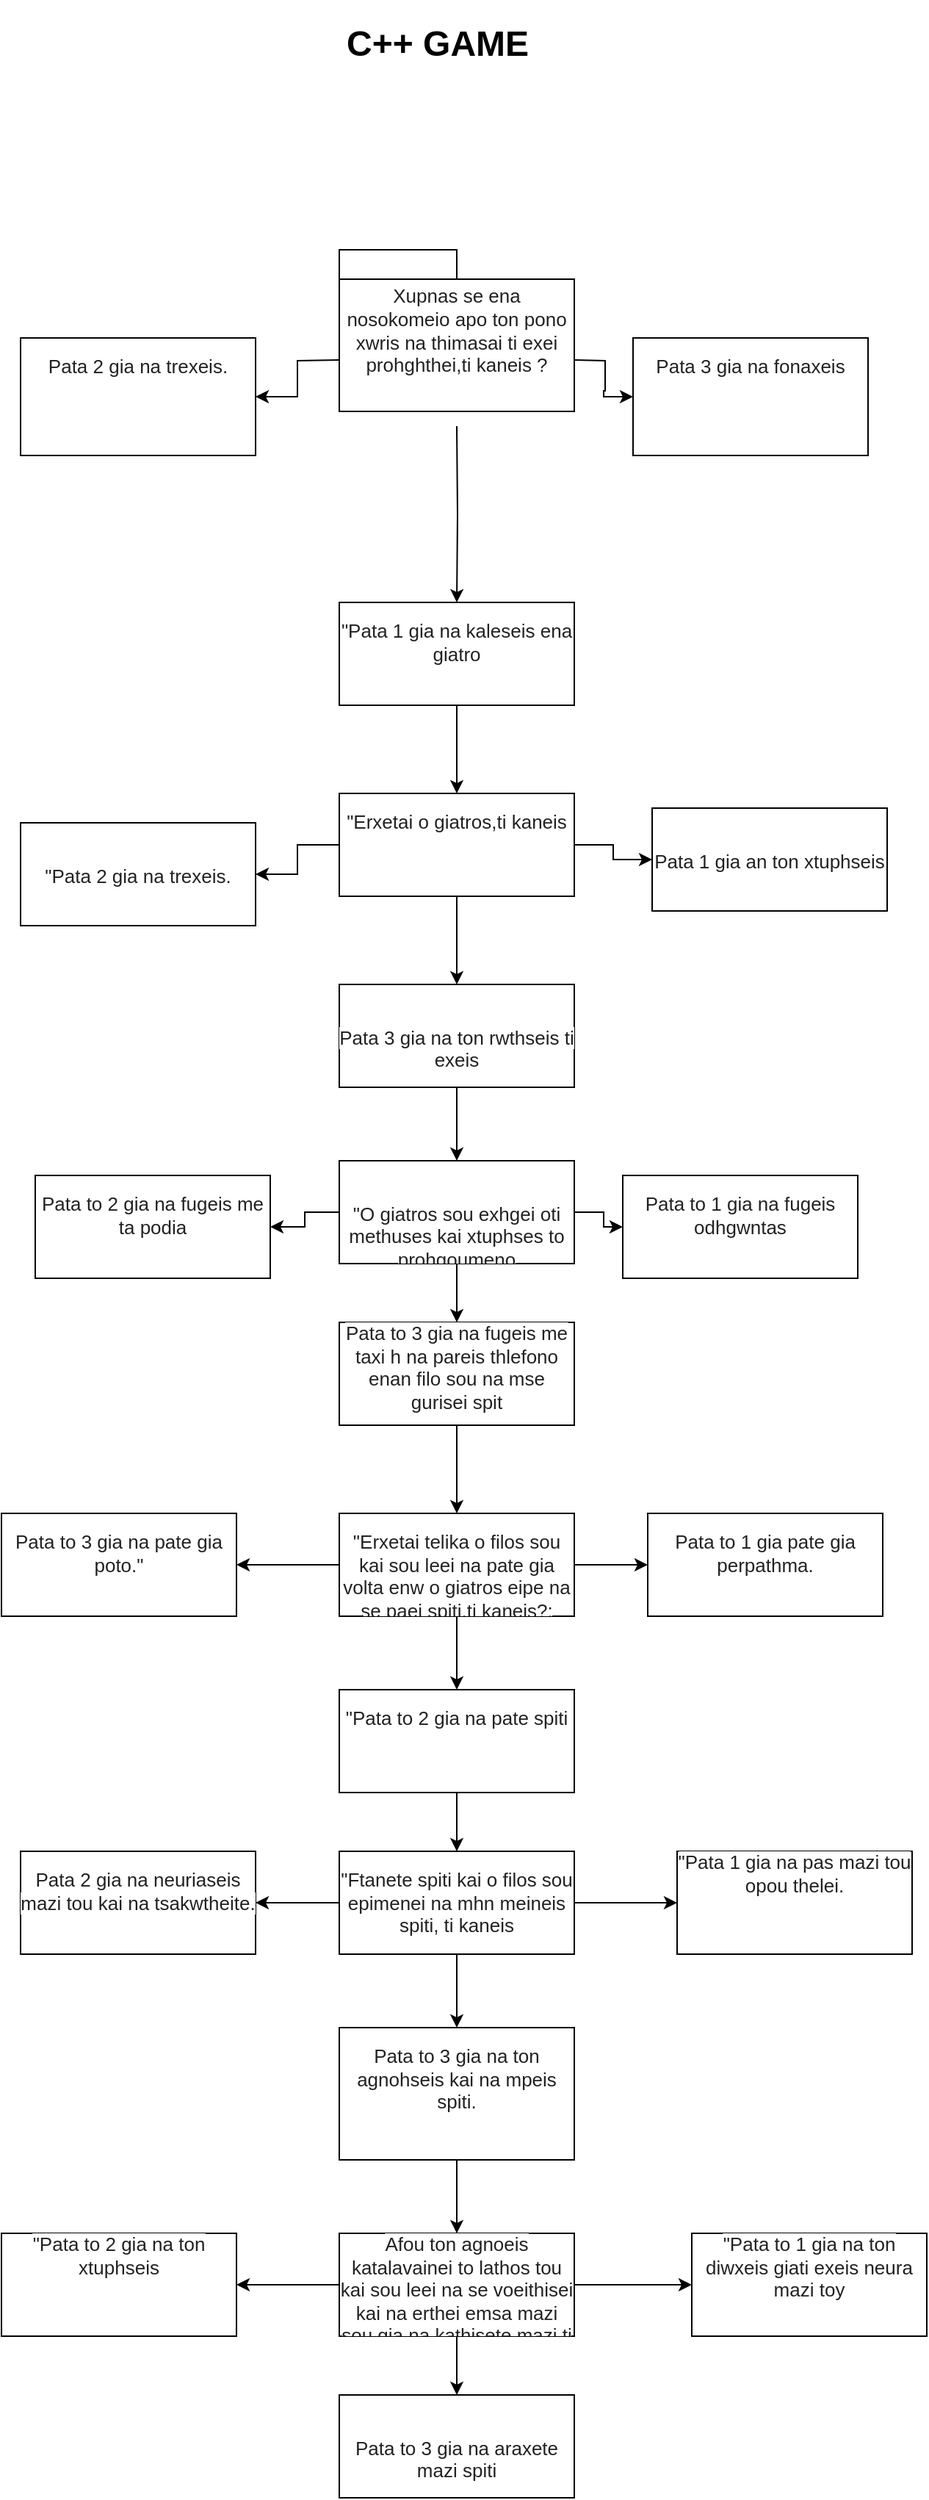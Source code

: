 <mxfile version="16.5.1" type="device"><diagram name="Page-1" id="929967ad-93f9-6ef4-fab6-5d389245f69c"><mxGraphModel dx="1108" dy="553" grid="1" gridSize="10" guides="1" tooltips="1" connect="1" arrows="1" fold="1" page="1" pageScale="1.5" pageWidth="2336" pageHeight="1654" background="none" math="0" shadow="0"><root><mxCell id="0" style=";html=1;"/><mxCell id="1" style=";html=1;" parent="0"/><mxCell id="RrKXoUtleqqM8RPlZuQg-36" value="" style="edgeStyle=orthogonalEdgeStyle;rounded=0;orthogonalLoop=1;jettySize=auto;html=1;" parent="1" target="1672d66443f91eb5-5" edge="1"><mxGeometry relative="1" as="geometry"><mxPoint x="870" y="450" as="sourcePoint"/></mxGeometry></mxCell><mxCell id="RrKXoUtleqqM8RPlZuQg-37" value="" style="edgeStyle=orthogonalEdgeStyle;rounded=0;orthogonalLoop=1;jettySize=auto;html=1;" parent="1" target="RrKXoUtleqqM8RPlZuQg-2" edge="1"><mxGeometry relative="1" as="geometry"><mxPoint x="950" y="405" as="sourcePoint"/></mxGeometry></mxCell><mxCell id="RrKXoUtleqqM8RPlZuQg-38" value="" style="edgeStyle=orthogonalEdgeStyle;rounded=0;orthogonalLoop=1;jettySize=auto;html=1;" parent="1" target="1672d66443f91eb5-4" edge="1"><mxGeometry relative="1" as="geometry"><mxPoint x="790" y="405" as="sourcePoint"/></mxGeometry></mxCell><mxCell id="1672d66443f91eb5-2" value="&lt;span style=&quot;color: rgb(34 , 34 , 34) ; font-family: &amp;#34;arial&amp;#34; , &amp;#34;helvetica&amp;#34; , sans-serif ; font-size: small ; font-weight: 400 ; background-color: rgb(255 , 255 , 255)&quot;&gt;Xupnas se ena nosokomeio apo ton pono xwris na thimasai ti exei prohghthei,ti kaneis ?&lt;/span&gt;" style="shape=folder;tabWidth=80;tabHeight=20;tabPosition=left;strokeWidth=1;html=1;whiteSpace=wrap;align=center;fontSize=12;fontStyle=1" parent="1" vertex="1"><mxGeometry x="790" y="330" width="160" height="110" as="geometry"/></mxCell><mxCell id="1672d66443f91eb5-4" value="&lt;p&gt;&lt;span style=&quot;color: rgb(34 , 34 , 34) ; font-family: &amp;#34;arial&amp;#34; , &amp;#34;helvetica&amp;#34; , sans-serif ; font-size: small ; font-weight: 400 ; background-color: rgb(255 , 255 , 255)&quot;&gt;Pata 2 gia na trexeis.&lt;/span&gt;&lt;br&gt;&lt;/p&gt;" style="shape=rect;html=1;overflow=fill;whiteSpace=wrap;align=center;fontStyle=1" parent="1" vertex="1"><mxGeometry x="573" y="390" width="160" height="80" as="geometry"/></mxCell><mxCell id="RrKXoUtleqqM8RPlZuQg-39" value="" style="edgeStyle=orthogonalEdgeStyle;rounded=0;orthogonalLoop=1;jettySize=auto;html=1;" parent="1" source="1672d66443f91eb5-5" target="1672d66443f91eb5-8" edge="1"><mxGeometry relative="1" as="geometry"/></mxCell><mxCell id="1672d66443f91eb5-5" value="&lt;p&gt;&lt;span style=&quot;color: rgb(34 , 34 , 34) ; font-family: &amp;#34;arial&amp;#34; , &amp;#34;helvetica&amp;#34; , sans-serif ; font-size: small ; font-weight: 400 ; background-color: rgb(255 , 255 , 255)&quot;&gt;&quot;Pata 1 gia na kaleseis ena giatro&lt;/span&gt;&lt;br&gt;&lt;/p&gt;" style="shape=rect;html=1;overflow=fill;whiteSpace=wrap;align=center;fontStyle=1" parent="1" vertex="1"><mxGeometry x="790" y="570" width="160" height="70" as="geometry"/></mxCell><mxCell id="RrKXoUtleqqM8RPlZuQg-40" value="" style="edgeStyle=orthogonalEdgeStyle;rounded=0;orthogonalLoop=1;jettySize=auto;html=1;" parent="1" source="1672d66443f91eb5-8" target="RrKXoUtleqqM8RPlZuQg-11" edge="1"><mxGeometry relative="1" as="geometry"/></mxCell><mxCell id="RrKXoUtleqqM8RPlZuQg-41" value="" style="edgeStyle=orthogonalEdgeStyle;rounded=0;orthogonalLoop=1;jettySize=auto;html=1;" parent="1" source="1672d66443f91eb5-8" target="RrKXoUtleqqM8RPlZuQg-10" edge="1"><mxGeometry relative="1" as="geometry"/></mxCell><mxCell id="RrKXoUtleqqM8RPlZuQg-42" value="" style="edgeStyle=orthogonalEdgeStyle;rounded=0;orthogonalLoop=1;jettySize=auto;html=1;" parent="1" source="1672d66443f91eb5-8" target="RrKXoUtleqqM8RPlZuQg-12" edge="1"><mxGeometry relative="1" as="geometry"/></mxCell><mxCell id="1672d66443f91eb5-8" value="&lt;p&gt;&lt;span style=&quot;color: rgb(34 , 34 , 34) ; font-family: &amp;#34;arial&amp;#34; , &amp;#34;helvetica&amp;#34; , sans-serif ; font-size: small ; font-weight: 400 ; background-color: rgb(255 , 255 , 255)&quot;&gt;&quot;Erxetai o giatros,ti kaneis&lt;/span&gt;&lt;br&gt;&lt;/p&gt;" style="shape=rect;html=1;overflow=fill;whiteSpace=wrap;align=center;fontStyle=1" parent="1" vertex="1"><mxGeometry x="790" y="700" width="160" height="70" as="geometry"/></mxCell><mxCell id="RrKXoUtleqqM8RPlZuQg-2" value="&lt;p&gt;&lt;span style=&quot;color: rgb(34 , 34 , 34) ; font-family: &amp;#34;arial&amp;#34; , &amp;#34;helvetica&amp;#34; , sans-serif ; font-size: small ; font-weight: 400 ; background-color: rgb(255 , 255 , 255)&quot;&gt;Pata 3 gia na fonaxeis&lt;/span&gt;&lt;br&gt;&lt;/p&gt;" style="shape=rect;html=1;overflow=fill;whiteSpace=wrap;align=center;fontStyle=1" parent="1" vertex="1"><mxGeometry x="990" y="390" width="160" height="80" as="geometry"/></mxCell><mxCell id="RrKXoUtleqqM8RPlZuQg-10" value="&#10;&#10;&lt;span style=&quot;color: rgb(34, 34, 34); font-family: arial, helvetica, sans-serif; font-size: small; font-style: normal; font-weight: 400; letter-spacing: normal; text-indent: 0px; text-transform: none; word-spacing: 0px; background-color: rgb(255, 255, 255); display: inline; float: none;&quot;&gt;&quot;Pata 2 gia na trexeis.&lt;/span&gt;&#10;&#10;" style="shape=rect;html=1;overflow=fill;whiteSpace=wrap;align=center;fontStyle=1" parent="1" vertex="1"><mxGeometry x="573" y="720" width="160" height="70" as="geometry"/></mxCell><mxCell id="RrKXoUtleqqM8RPlZuQg-11" value="&#10;&#10;&lt;span style=&quot;color: rgb(34, 34, 34); font-family: arial, helvetica, sans-serif; font-size: small; font-style: normal; font-weight: 400; letter-spacing: normal; text-indent: 0px; text-transform: none; word-spacing: 0px; background-color: rgb(255, 255, 255); display: inline; float: none;&quot;&gt;Pata 1 gia an ton xtuphseis&lt;/span&gt;&#10;&#10;" style="shape=rect;html=1;overflow=fill;whiteSpace=wrap;align=center;fontStyle=1" parent="1" vertex="1"><mxGeometry x="1003" y="710" width="160" height="70" as="geometry"/></mxCell><mxCell id="RrKXoUtleqqM8RPlZuQg-43" value="" style="edgeStyle=orthogonalEdgeStyle;rounded=0;orthogonalLoop=1;jettySize=auto;html=1;" parent="1" source="RrKXoUtleqqM8RPlZuQg-12" target="RrKXoUtleqqM8RPlZuQg-18" edge="1"><mxGeometry relative="1" as="geometry"/></mxCell><mxCell id="RrKXoUtleqqM8RPlZuQg-12" value="&#10;&#10;&lt;span style=&quot;color: rgb(34, 34, 34); font-family: arial, helvetica, sans-serif; font-size: small; font-style: normal; font-weight: 400; letter-spacing: normal; text-indent: 0px; text-transform: none; word-spacing: 0px; background-color: rgb(255, 255, 255); display: inline; float: none;&quot;&gt;Pata 3 gia na ton rwthseis ti exeis&lt;/span&gt;&#10;&#10;" style="shape=rect;html=1;overflow=fill;whiteSpace=wrap;align=center;fontStyle=1" parent="1" vertex="1"><mxGeometry x="790" y="830" width="160" height="70" as="geometry"/></mxCell><mxCell id="RrKXoUtleqqM8RPlZuQg-33" value="" style="edgeStyle=orthogonalEdgeStyle;rounded=0;orthogonalLoop=1;jettySize=auto;html=1;" parent="1" source="RrKXoUtleqqM8RPlZuQg-18" target="RrKXoUtleqqM8RPlZuQg-24" edge="1"><mxGeometry relative="1" as="geometry"/></mxCell><mxCell id="RrKXoUtleqqM8RPlZuQg-34" value="" style="edgeStyle=orthogonalEdgeStyle;rounded=0;orthogonalLoop=1;jettySize=auto;html=1;" parent="1" source="RrKXoUtleqqM8RPlZuQg-18" target="RrKXoUtleqqM8RPlZuQg-25" edge="1"><mxGeometry relative="1" as="geometry"/></mxCell><mxCell id="RrKXoUtleqqM8RPlZuQg-35" value="" style="edgeStyle=orthogonalEdgeStyle;rounded=0;orthogonalLoop=1;jettySize=auto;html=1;" parent="1" source="RrKXoUtleqqM8RPlZuQg-18" target="RrKXoUtleqqM8RPlZuQg-26" edge="1"><mxGeometry relative="1" as="geometry"/></mxCell><mxCell id="RrKXoUtleqqM8RPlZuQg-18" value="&#10;&#10;&lt;span style=&quot;color: rgb(34, 34, 34); font-family: arial, helvetica, sans-serif; font-size: small; font-style: normal; font-weight: 400; letter-spacing: normal; text-indent: 0px; text-transform: none; word-spacing: 0px; background-color: rgb(255, 255, 255); display: inline; float: none;&quot;&gt;&quot;O giatros sou exhgei oti methuses kai xtuphses to prohgoumeno vrady,epitrepontas sou na fugeis me kapoion mazi wste na se paei spiti,ti kaneis?&lt;/span&gt;&#10;&#10;" style="shape=rect;html=1;overflow=fill;whiteSpace=wrap;align=center;fontStyle=1" parent="1" vertex="1"><mxGeometry x="790" y="950" width="160" height="70" as="geometry"/></mxCell><mxCell id="RrKXoUtleqqM8RPlZuQg-24" value="&lt;p&gt;&lt;span style=&quot;color: rgb(34 , 34 , 34) ; font-family: &amp;#34;arial&amp;#34; , &amp;#34;helvetica&amp;#34; , sans-serif ; font-size: small ; font-weight: 400 ; background-color: rgb(255 , 255 , 255)&quot;&gt;Pata to 2 gia na fugeis me ta podia&lt;/span&gt;&lt;br&gt;&lt;/p&gt;" style="shape=rect;html=1;overflow=fill;whiteSpace=wrap;align=center;fontStyle=1" parent="1" vertex="1"><mxGeometry x="583" y="960" width="160" height="70" as="geometry"/></mxCell><mxCell id="RrKXoUtleqqM8RPlZuQg-25" value="&lt;p&gt;&lt;span style=&quot;color: rgb(34 , 34 , 34) ; font-family: &amp;#34;arial&amp;#34; , &amp;#34;helvetica&amp;#34; , sans-serif ; font-size: small ; font-weight: 400 ; background-color: rgb(255 , 255 , 255)&quot;&gt;Pata to 1 gia na fugeis odhgwntas&lt;/span&gt;&lt;br&gt;&lt;/p&gt;" style="shape=rect;html=1;overflow=fill;whiteSpace=wrap;align=center;fontStyle=1" parent="1" vertex="1"><mxGeometry x="983" y="960" width="160" height="70" as="geometry"/></mxCell><mxCell id="RrKXoUtleqqM8RPlZuQg-44" value="" style="edgeStyle=orthogonalEdgeStyle;rounded=0;orthogonalLoop=1;jettySize=auto;html=1;" parent="1" source="RrKXoUtleqqM8RPlZuQg-26" target="RrKXoUtleqqM8RPlZuQg-29" edge="1"><mxGeometry relative="1" as="geometry"/></mxCell><mxCell id="RrKXoUtleqqM8RPlZuQg-26" value="&lt;span style=&quot;color: rgb(34 , 34 , 34) ; font-family: &amp;#34;arial&amp;#34; , &amp;#34;helvetica&amp;#34; , sans-serif ; font-size: small ; font-weight: 400 ; background-color: rgb(255 , 255 , 255)&quot;&gt;Pata to 3 gia na fugeis me taxi h na pareis thlefono enan filo sou na mse gurisei spit&lt;/span&gt;" style="shape=rect;html=1;overflow=fill;whiteSpace=wrap;align=center;fontStyle=1" parent="1" vertex="1"><mxGeometry x="790" y="1060" width="160" height="70" as="geometry"/></mxCell><mxCell id="RrKXoUtleqqM8RPlZuQg-48" value="" style="edgeStyle=orthogonalEdgeStyle;rounded=0;orthogonalLoop=1;jettySize=auto;html=1;" parent="1" source="RrKXoUtleqqM8RPlZuQg-29" target="RrKXoUtleqqM8RPlZuQg-45" edge="1"><mxGeometry relative="1" as="geometry"/></mxCell><mxCell id="RrKXoUtleqqM8RPlZuQg-49" value="" style="edgeStyle=orthogonalEdgeStyle;rounded=0;orthogonalLoop=1;jettySize=auto;html=1;" parent="1" source="RrKXoUtleqqM8RPlZuQg-29" target="RrKXoUtleqqM8RPlZuQg-46" edge="1"><mxGeometry relative="1" as="geometry"/></mxCell><mxCell id="RrKXoUtleqqM8RPlZuQg-50" value="" style="edgeStyle=orthogonalEdgeStyle;rounded=0;orthogonalLoop=1;jettySize=auto;html=1;" parent="1" source="RrKXoUtleqqM8RPlZuQg-29" target="RrKXoUtleqqM8RPlZuQg-47" edge="1"><mxGeometry relative="1" as="geometry"/></mxCell><mxCell id="RrKXoUtleqqM8RPlZuQg-29" value="&lt;p&gt;&lt;span style=&quot;color: rgb(34 , 34 , 34) ; font-family: &amp;#34;arial&amp;#34; , &amp;#34;helvetica&amp;#34; , sans-serif ; font-size: small ; font-weight: 400 ; background-color: rgb(255 , 255 , 255)&quot;&gt;&quot;Erxetai telika o filos sou kai sou leei na pate gia volta enw o giatros eipe na se paei spiti,ti kaneis?:&lt;/span&gt;&lt;br&gt;&lt;/p&gt;" style="shape=rect;html=1;overflow=fill;whiteSpace=wrap;align=center;fontStyle=1" parent="1" vertex="1"><mxGeometry x="790" y="1190" width="160" height="70" as="geometry"/></mxCell><mxCell id="RrKXoUtleqqM8RPlZuQg-45" value="&lt;p&gt;&lt;span style=&quot;color: rgb(34 , 34 , 34) ; font-family: &amp;#34;arial&amp;#34; , &amp;#34;helvetica&amp;#34; , sans-serif ; font-size: small ; font-weight: 400 ; background-color: rgb(255 , 255 , 255)&quot;&gt;Pata to 3 gia na pate gia poto.&quot;&lt;/span&gt;&lt;br&gt;&lt;/p&gt;" style="shape=rect;html=1;overflow=fill;whiteSpace=wrap;align=center;fontStyle=1" parent="1" vertex="1"><mxGeometry x="560" y="1190" width="160" height="70" as="geometry"/></mxCell><mxCell id="RrKXoUtleqqM8RPlZuQg-46" value="&lt;p&gt;&lt;span style=&quot;color: rgb(34 , 34 , 34) ; font-family: &amp;#34;arial&amp;#34; , &amp;#34;helvetica&amp;#34; , sans-serif ; font-size: small ; font-weight: 400 ; background-color: rgb(255 , 255 , 255)&quot;&gt;Pata to 1 gia pate gia perpathma.&lt;/span&gt;&lt;br&gt;&lt;/p&gt;" style="shape=rect;html=1;overflow=fill;whiteSpace=wrap;align=center;fontStyle=1" parent="1" vertex="1"><mxGeometry x="1000" y="1190" width="160" height="70" as="geometry"/></mxCell><mxCell id="RrKXoUtleqqM8RPlZuQg-52" value="" style="edgeStyle=orthogonalEdgeStyle;rounded=0;orthogonalLoop=1;jettySize=auto;html=1;" parent="1" source="RrKXoUtleqqM8RPlZuQg-47" target="RrKXoUtleqqM8RPlZuQg-51" edge="1"><mxGeometry relative="1" as="geometry"/></mxCell><mxCell id="RrKXoUtleqqM8RPlZuQg-47" value="&lt;p&gt;&lt;span style=&quot;color: rgb(34 , 34 , 34) ; font-family: &amp;#34;arial&amp;#34; , &amp;#34;helvetica&amp;#34; , sans-serif ; font-size: small ; font-weight: 400 ; background-color: rgb(255 , 255 , 255)&quot;&gt;&quot;Pata to 2 gia na pate spiti&lt;/span&gt;&lt;br&gt;&lt;/p&gt;" style="shape=rect;html=1;overflow=fill;whiteSpace=wrap;align=center;fontStyle=1" parent="1" vertex="1"><mxGeometry x="790" y="1310" width="160" height="70" as="geometry"/></mxCell><mxCell id="RrKXoUtleqqM8RPlZuQg-56" value="" style="edgeStyle=orthogonalEdgeStyle;rounded=0;orthogonalLoop=1;jettySize=auto;html=1;" parent="1" source="RrKXoUtleqqM8RPlZuQg-51" target="RrKXoUtleqqM8RPlZuQg-55" edge="1"><mxGeometry relative="1" as="geometry"/></mxCell><mxCell id="RrKXoUtleqqM8RPlZuQg-57" value="" style="edgeStyle=orthogonalEdgeStyle;rounded=0;orthogonalLoop=1;jettySize=auto;html=1;" parent="1" source="RrKXoUtleqqM8RPlZuQg-51" target="RrKXoUtleqqM8RPlZuQg-54" edge="1"><mxGeometry relative="1" as="geometry"/></mxCell><mxCell id="RrKXoUtleqqM8RPlZuQg-58" value="" style="edgeStyle=orthogonalEdgeStyle;rounded=0;orthogonalLoop=1;jettySize=auto;html=1;" parent="1" source="RrKXoUtleqqM8RPlZuQg-51" target="RrKXoUtleqqM8RPlZuQg-53" edge="1"><mxGeometry relative="1" as="geometry"/></mxCell><mxCell id="RrKXoUtleqqM8RPlZuQg-51" value="&lt;p&gt;&lt;span style=&quot;color: rgb(34 , 34 , 34) ; font-family: &amp;#34;arial&amp;#34; , &amp;#34;helvetica&amp;#34; , sans-serif ; font-size: small ; font-weight: 400 ; background-color: rgb(255 , 255 , 255)&quot;&gt;&quot;Ftanete spiti kai o filos sou epimenei na mhn meineis spiti, ti kaneis&lt;/span&gt;&lt;br&gt;&lt;/p&gt;" style="shape=rect;html=1;overflow=fill;whiteSpace=wrap;align=center;fontStyle=1" parent="1" vertex="1"><mxGeometry x="790" y="1420" width="160" height="70" as="geometry"/></mxCell><mxCell id="RrKXoUtleqqM8RPlZuQg-53" value="&lt;p&gt;&lt;span style=&quot;color: rgb(34 , 34 , 34) ; font-family: &amp;#34;arial&amp;#34; , &amp;#34;helvetica&amp;#34; , sans-serif ; font-size: small ; font-weight: 400 ; background-color: rgb(255 , 255 , 255)&quot;&gt;Pata 2 gia na neuriaseis mazi tou kai na tsakwtheite.&lt;/span&gt;&lt;br&gt;&lt;/p&gt;" style="shape=rect;html=1;overflow=fill;whiteSpace=wrap;align=center;fontStyle=1" parent="1" vertex="1"><mxGeometry x="573" y="1420" width="160" height="70" as="geometry"/></mxCell><mxCell id="RrKXoUtleqqM8RPlZuQg-54" value="&lt;span style=&quot;color: rgb(34 , 34 , 34) ; font-family: &amp;#34;arial&amp;#34; , &amp;#34;helvetica&amp;#34; , sans-serif ; font-size: small ; font-weight: 400 ; background-color: rgb(255 , 255 , 255)&quot;&gt;&quot;Pata 1 gia na pas mazi tou opou thelei.&lt;/span&gt;" style="shape=rect;html=1;overflow=fill;whiteSpace=wrap;align=center;fontStyle=1" parent="1" vertex="1"><mxGeometry x="1020" y="1420" width="160" height="70" as="geometry"/></mxCell><mxCell id="RrKXoUtleqqM8RPlZuQg-63" value="" style="edgeStyle=orthogonalEdgeStyle;rounded=0;orthogonalLoop=1;jettySize=auto;html=1;" parent="1" source="RrKXoUtleqqM8RPlZuQg-55" target="RrKXoUtleqqM8RPlZuQg-61" edge="1"><mxGeometry relative="1" as="geometry"/></mxCell><mxCell id="RrKXoUtleqqM8RPlZuQg-55" value="&lt;p&gt;&lt;span style=&quot;color: rgb(34 , 34 , 34) ; font-family: &amp;#34;arial&amp;#34; , &amp;#34;helvetica&amp;#34; , sans-serif ; font-size: small ; font-weight: 400 ; background-color: rgb(255 , 255 , 255)&quot;&gt;Pata to 3 gia na ton agnohseis kai na mpeis spiti.&lt;/span&gt;&lt;br&gt;&lt;/p&gt;" style="shape=rect;html=1;overflow=fill;whiteSpace=wrap;align=center;fontStyle=1" parent="1" vertex="1"><mxGeometry x="790" y="1540" width="160" height="90" as="geometry"/></mxCell><mxCell id="RrKXoUtleqqM8RPlZuQg-59" value="&lt;span style=&quot;color: rgb(34 , 34 , 34) ; font-family: &amp;#34;arial&amp;#34; , &amp;#34;helvetica&amp;#34; , sans-serif ; font-size: small ; font-weight: 400 ; background-color: rgb(255 , 255 , 255)&quot;&gt;&quot;Pata to 1 gia na ton diwxeis giati exeis neura mazi toy&lt;/span&gt;" style="shape=rect;html=1;overflow=fill;whiteSpace=wrap;align=center;fontStyle=1" parent="1" vertex="1"><mxGeometry x="1030" y="1680" width="160" height="70" as="geometry"/></mxCell><mxCell id="RrKXoUtleqqM8RPlZuQg-60" value="&#10;&#10;&lt;span style=&quot;color: rgb(34, 34, 34); font-family: arial, helvetica, sans-serif; font-size: small; font-style: normal; font-weight: 400; letter-spacing: normal; text-indent: 0px; text-transform: none; word-spacing: 0px; background-color: rgb(255, 255, 255); display: inline; float: none;&quot;&gt;Pata to 3 gia na araxete mazi spiti&lt;/span&gt;&#10;&#10;" style="shape=rect;html=1;overflow=fill;whiteSpace=wrap;align=center;fontStyle=1" parent="1" vertex="1"><mxGeometry x="790" y="1790" width="160" height="70" as="geometry"/></mxCell><mxCell id="RrKXoUtleqqM8RPlZuQg-64" value="" style="edgeStyle=orthogonalEdgeStyle;rounded=0;orthogonalLoop=1;jettySize=auto;html=1;" parent="1" source="RrKXoUtleqqM8RPlZuQg-61" target="RrKXoUtleqqM8RPlZuQg-60" edge="1"><mxGeometry relative="1" as="geometry"/></mxCell><mxCell id="RrKXoUtleqqM8RPlZuQg-65" value="" style="edgeStyle=orthogonalEdgeStyle;rounded=0;orthogonalLoop=1;jettySize=auto;html=1;" parent="1" source="RrKXoUtleqqM8RPlZuQg-61" target="RrKXoUtleqqM8RPlZuQg-59" edge="1"><mxGeometry relative="1" as="geometry"/></mxCell><mxCell id="RrKXoUtleqqM8RPlZuQg-66" value="" style="edgeStyle=orthogonalEdgeStyle;rounded=0;orthogonalLoop=1;jettySize=auto;html=1;" parent="1" source="RrKXoUtleqqM8RPlZuQg-61" target="RrKXoUtleqqM8RPlZuQg-62" edge="1"><mxGeometry relative="1" as="geometry"/></mxCell><mxCell id="RrKXoUtleqqM8RPlZuQg-61" value="&lt;span style=&quot;color: rgb(34 , 34 , 34) ; font-family: &amp;#34;arial&amp;#34; , &amp;#34;helvetica&amp;#34; , sans-serif ; font-size: small ; font-weight: 400 ; background-color: rgb(255 , 255 , 255)&quot;&gt;Afou ton agnoeis katalavainei to lathos tou kai sou leei na se voeithisei kai na erthei emsa mazi sou gia na kathisete mazi,ti kaneis&lt;/span&gt;" style="shape=rect;html=1;overflow=fill;whiteSpace=wrap;align=center;fontStyle=1" parent="1" vertex="1"><mxGeometry x="790" y="1680" width="160" height="70" as="geometry"/></mxCell><mxCell id="RrKXoUtleqqM8RPlZuQg-62" value="&lt;span style=&quot;color: rgb(34 , 34 , 34) ; font-family: &amp;#34;arial&amp;#34; , &amp;#34;helvetica&amp;#34; , sans-serif ; font-size: small ; font-weight: 400 ; background-color: rgb(255 , 255 , 255)&quot;&gt;&quot;Pata to 2 gia na ton xtuphseis&lt;/span&gt;" style="shape=rect;html=1;overflow=fill;whiteSpace=wrap;align=center;fontStyle=1" parent="1" vertex="1"><mxGeometry x="560" y="1680" width="160" height="70" as="geometry"/></mxCell><mxCell id="I2mT9BLu2TvnFZZwyCBP-2" value="&lt;h1&gt;C++ GAME&lt;/h1&gt;" style="text;html=1;strokeColor=none;fillColor=none;spacing=5;spacingTop=-20;whiteSpace=wrap;overflow=hidden;rounded=0;" vertex="1" parent="1"><mxGeometry x="790" y="170" width="190" height="120" as="geometry"/></mxCell></root></mxGraphModel></diagram></mxfile>
